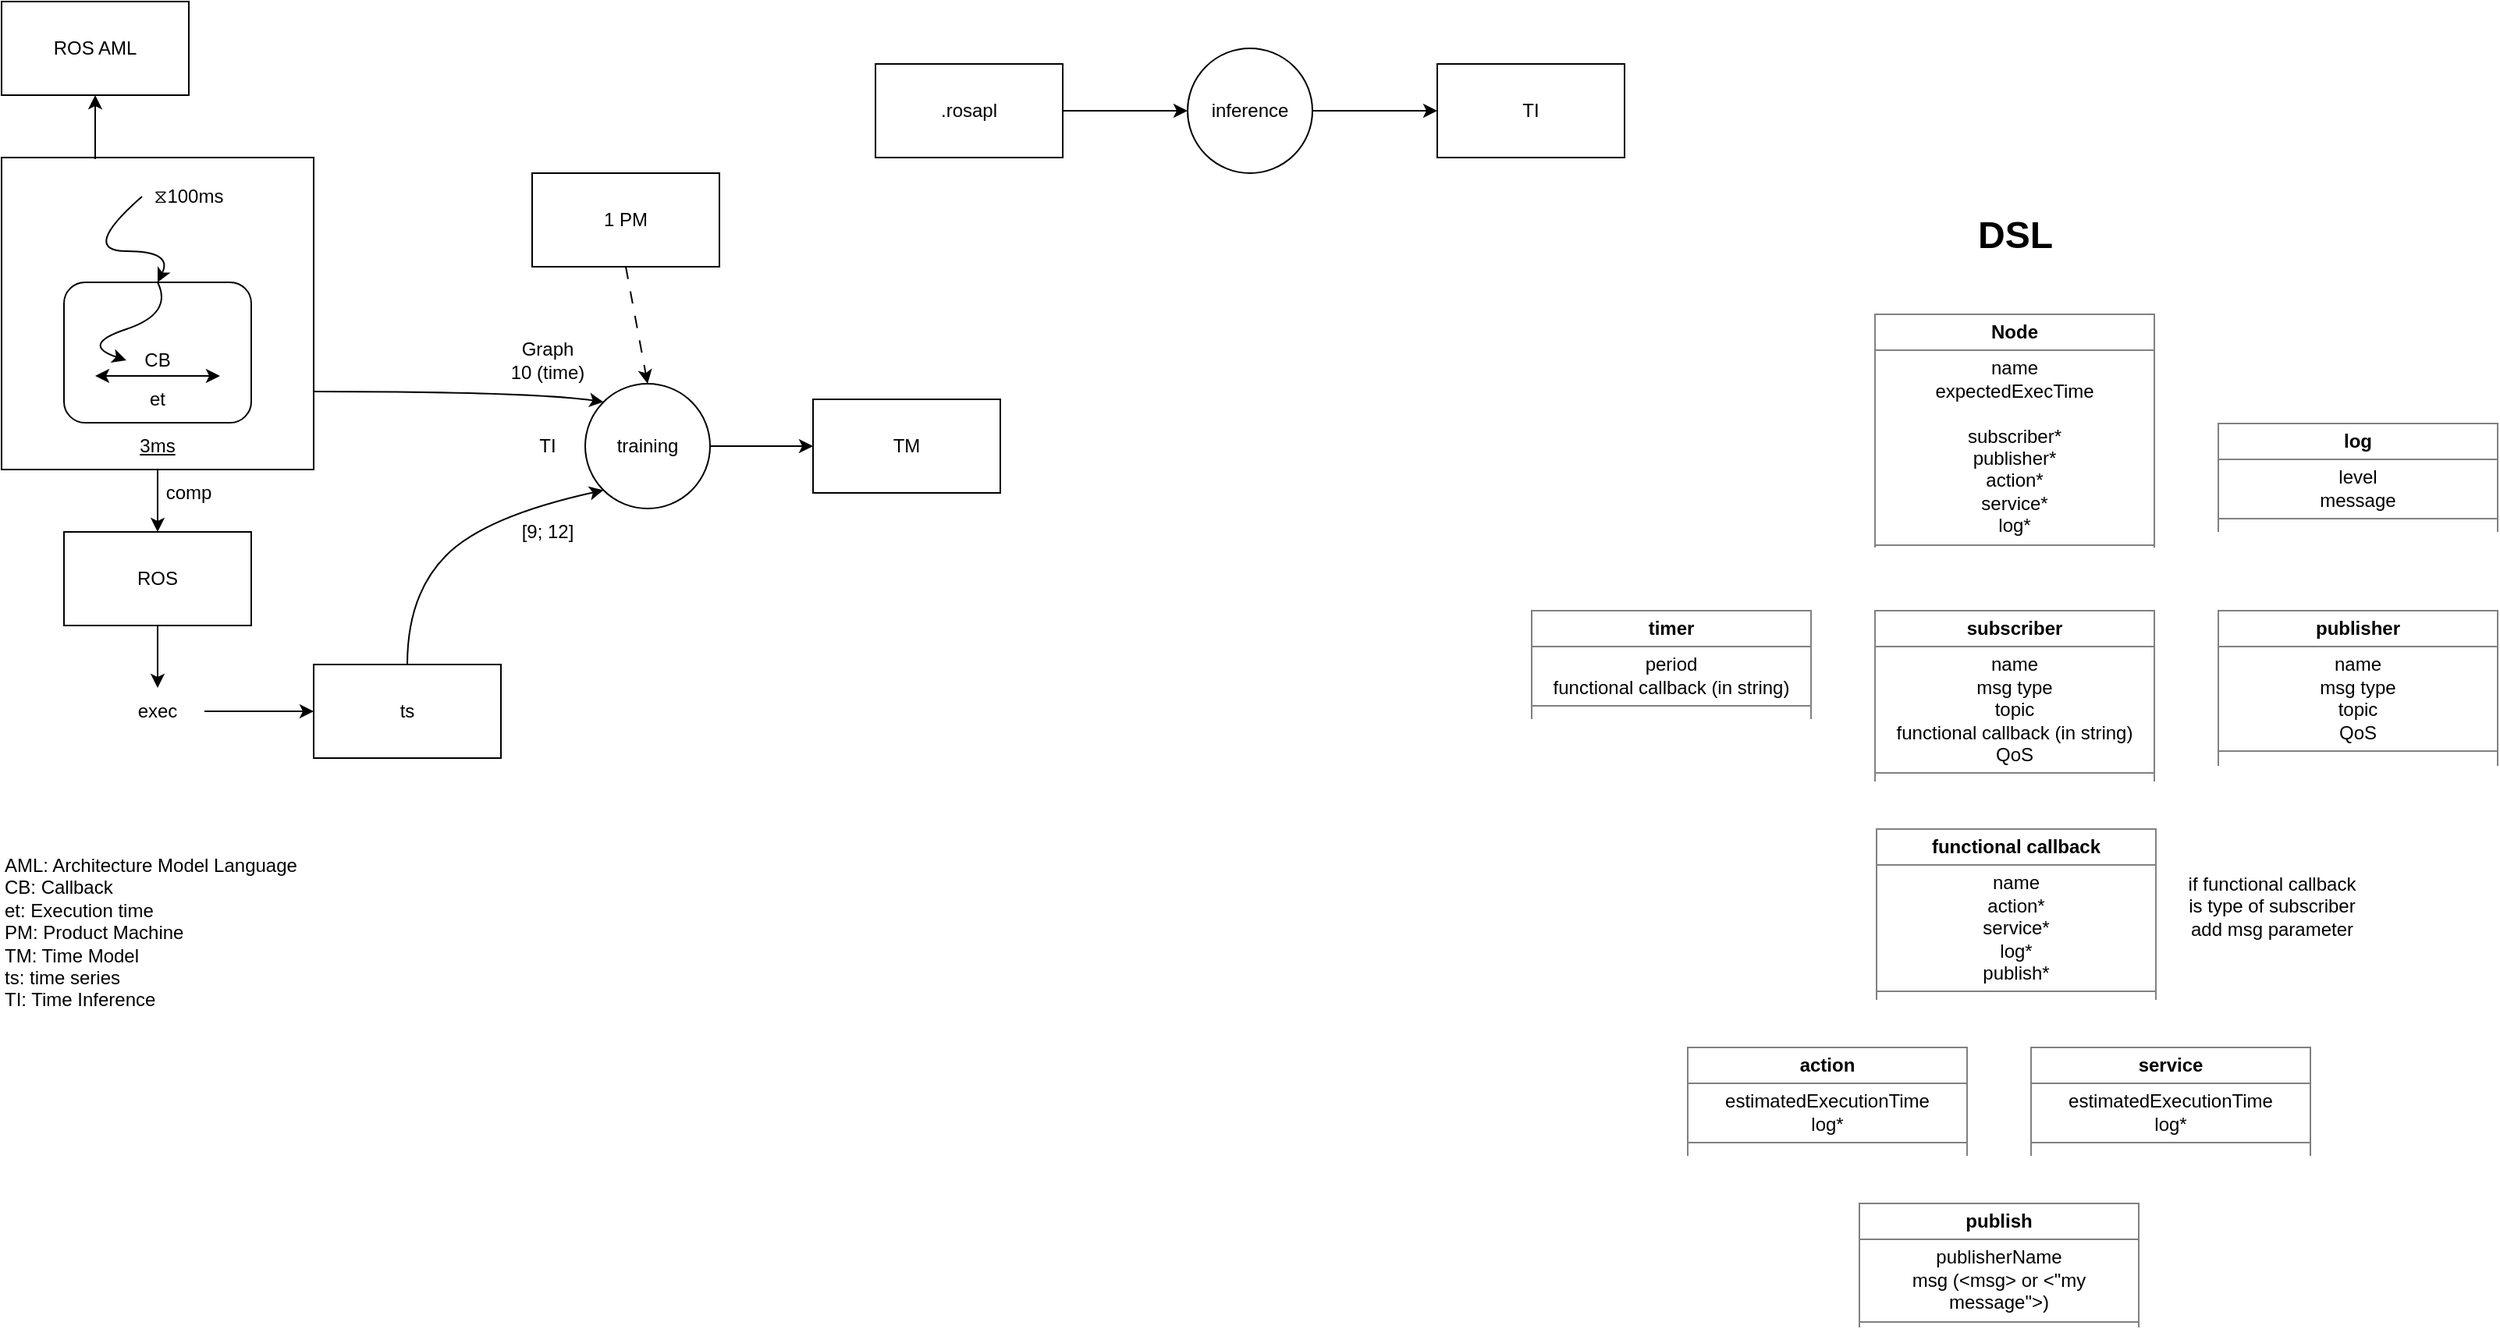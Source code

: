 <mxfile>
    <diagram name="Page-1" id="DDRg4PuIDq06wk-8_CIW">
        <mxGraphModel dx="847" dy="717" grid="1" gridSize="10" guides="1" tooltips="1" connect="1" arrows="1" fold="1" page="1" pageScale="1" pageWidth="827" pageHeight="1169" math="0" shadow="0">
            <root>
                <mxCell id="0"/>
                <mxCell id="1" parent="0"/>
                <mxCell id="DuPmBzLViahCLTAQXnIo-2" value="" style="rounded=0;whiteSpace=wrap;html=1;" parent="1" vertex="1">
                    <mxGeometry x="40" y="120" width="200" height="200" as="geometry"/>
                </mxCell>
                <mxCell id="DuPmBzLViahCLTAQXnIo-3" value="ROS AML" style="rounded=0;whiteSpace=wrap;html=1;" parent="1" vertex="1">
                    <mxGeometry x="40" y="20" width="120" height="60" as="geometry"/>
                </mxCell>
                <mxCell id="DuPmBzLViahCLTAQXnIo-4" value="" style="endArrow=classic;html=1;rounded=0;exitX=0.3;exitY=0.005;exitDx=0;exitDy=0;exitPerimeter=0;entryX=0.5;entryY=1;entryDx=0;entryDy=0;" parent="1" source="DuPmBzLViahCLTAQXnIo-2" target="DuPmBzLViahCLTAQXnIo-3" edge="1">
                    <mxGeometry width="50" height="50" relative="1" as="geometry">
                        <mxPoint x="210" y="100" as="sourcePoint"/>
                        <mxPoint x="260" y="50" as="targetPoint"/>
                    </mxGeometry>
                </mxCell>
                <mxCell id="DuPmBzLViahCLTAQXnIo-5" value="" style="rounded=1;whiteSpace=wrap;html=1;" parent="1" vertex="1">
                    <mxGeometry x="80" y="200" width="120" height="90" as="geometry"/>
                </mxCell>
                <mxCell id="DuPmBzLViahCLTAQXnIo-6" value="CB" style="text;html=1;align=center;verticalAlign=middle;whiteSpace=wrap;rounded=0;" parent="1" vertex="1">
                    <mxGeometry x="120" y="235" width="40" height="30" as="geometry"/>
                </mxCell>
                <mxCell id="DuPmBzLViahCLTAQXnIo-7" value="" style="curved=1;endArrow=classic;html=1;rounded=0;entryX=0.5;entryY=0;entryDx=0;entryDy=0;exitX=0;exitY=0.5;exitDx=0;exitDy=0;" parent="1" source="DuPmBzLViahCLTAQXnIo-12" target="DuPmBzLViahCLTAQXnIo-5" edge="1">
                    <mxGeometry width="50" height="50" relative="1" as="geometry">
                        <mxPoint x="460" y="210" as="sourcePoint"/>
                        <mxPoint x="260" y="80" as="targetPoint"/>
                        <Array as="points">
                            <mxPoint x="90" y="180"/>
                            <mxPoint x="150" y="180"/>
                        </Array>
                    </mxGeometry>
                </mxCell>
                <mxCell id="DuPmBzLViahCLTAQXnIo-9" value="" style="endArrow=classic;startArrow=classic;html=1;rounded=0;" parent="1" edge="1">
                    <mxGeometry width="50" height="50" relative="1" as="geometry">
                        <mxPoint x="100" y="260" as="sourcePoint"/>
                        <mxPoint x="180" y="260" as="targetPoint"/>
                    </mxGeometry>
                </mxCell>
                <mxCell id="DuPmBzLViahCLTAQXnIo-10" value="et" style="text;html=1;align=center;verticalAlign=middle;whiteSpace=wrap;rounded=0;" parent="1" vertex="1">
                    <mxGeometry x="110" y="260" width="60" height="30" as="geometry"/>
                </mxCell>
                <mxCell id="DuPmBzLViahCLTAQXnIo-11" value="" style="curved=1;endArrow=classic;html=1;rounded=0;exitX=0.5;exitY=0;exitDx=0;exitDy=0;entryX=0;entryY=0.5;entryDx=0;entryDy=0;" parent="1" source="DuPmBzLViahCLTAQXnIo-5" target="DuPmBzLViahCLTAQXnIo-6" edge="1">
                    <mxGeometry width="50" height="50" relative="1" as="geometry">
                        <mxPoint x="390" y="410" as="sourcePoint"/>
                        <mxPoint x="440" y="360" as="targetPoint"/>
                        <Array as="points">
                            <mxPoint x="150" y="220"/>
                            <mxPoint x="90" y="240"/>
                        </Array>
                    </mxGeometry>
                </mxCell>
                <mxCell id="DuPmBzLViahCLTAQXnIo-12" value="⧖100ms" style="text;html=1;align=center;verticalAlign=middle;whiteSpace=wrap;rounded=0;" parent="1" vertex="1">
                    <mxGeometry x="130" y="130" width="60" height="30" as="geometry"/>
                </mxCell>
                <mxCell id="DuPmBzLViahCLTAQXnIo-13" value="3ms" style="text;html=1;align=center;verticalAlign=middle;whiteSpace=wrap;rounded=0;fontStyle=4" parent="1" vertex="1">
                    <mxGeometry x="110" y="290" width="60" height="30" as="geometry"/>
                </mxCell>
                <mxCell id="DuPmBzLViahCLTAQXnIo-14" value="ROS" style="rounded=0;whiteSpace=wrap;html=1;" parent="1" vertex="1">
                    <mxGeometry x="80" y="360" width="120" height="60" as="geometry"/>
                </mxCell>
                <mxCell id="DuPmBzLViahCLTAQXnIo-15" value="" style="endArrow=classic;html=1;rounded=0;exitX=0.5;exitY=1;exitDx=0;exitDy=0;entryX=0.5;entryY=0;entryDx=0;entryDy=0;" parent="1" source="DuPmBzLViahCLTAQXnIo-13" target="DuPmBzLViahCLTAQXnIo-14" edge="1">
                    <mxGeometry width="50" height="50" relative="1" as="geometry">
                        <mxPoint x="250" y="470" as="sourcePoint"/>
                        <mxPoint x="300" y="420" as="targetPoint"/>
                    </mxGeometry>
                </mxCell>
                <mxCell id="DuPmBzLViahCLTAQXnIo-16" value="exec" style="text;html=1;align=center;verticalAlign=middle;whiteSpace=wrap;rounded=0;" parent="1" vertex="1">
                    <mxGeometry x="110" y="460" width="60" height="30" as="geometry"/>
                </mxCell>
                <mxCell id="DuPmBzLViahCLTAQXnIo-17" value="comp" style="text;html=1;align=center;verticalAlign=middle;whiteSpace=wrap;rounded=0;" parent="1" vertex="1">
                    <mxGeometry x="130" y="320" width="60" height="30" as="geometry"/>
                </mxCell>
                <mxCell id="DuPmBzLViahCLTAQXnIo-18" value="" style="endArrow=classic;html=1;rounded=0;exitX=0.5;exitY=1;exitDx=0;exitDy=0;entryX=0.5;entryY=0;entryDx=0;entryDy=0;" parent="1" source="DuPmBzLViahCLTAQXnIo-14" target="DuPmBzLViahCLTAQXnIo-16" edge="1">
                    <mxGeometry width="50" height="50" relative="1" as="geometry">
                        <mxPoint x="240" y="450" as="sourcePoint"/>
                        <mxPoint x="290" y="400" as="targetPoint"/>
                    </mxGeometry>
                </mxCell>
                <mxCell id="DuPmBzLViahCLTAQXnIo-19" value="ts" style="rounded=0;whiteSpace=wrap;html=1;" parent="1" vertex="1">
                    <mxGeometry x="240" y="445" width="120" height="60" as="geometry"/>
                </mxCell>
                <mxCell id="DuPmBzLViahCLTAQXnIo-20" value="" style="endArrow=classic;html=1;rounded=0;exitX=1;exitY=0.5;exitDx=0;exitDy=0;entryX=0;entryY=0.5;entryDx=0;entryDy=0;" parent="1" source="DuPmBzLViahCLTAQXnIo-16" target="DuPmBzLViahCLTAQXnIo-19" edge="1">
                    <mxGeometry width="50" height="50" relative="1" as="geometry">
                        <mxPoint x="190" y="590" as="sourcePoint"/>
                        <mxPoint x="240" y="540" as="targetPoint"/>
                    </mxGeometry>
                </mxCell>
                <mxCell id="DuPmBzLViahCLTAQXnIo-21" value="training" style="ellipse;whiteSpace=wrap;html=1;aspect=fixed;" parent="1" vertex="1">
                    <mxGeometry x="414" y="265" width="80" height="80" as="geometry"/>
                </mxCell>
                <mxCell id="DuPmBzLViahCLTAQXnIo-22" value="" style="curved=1;endArrow=classic;html=1;rounded=0;exitX=0.5;exitY=0;exitDx=0;exitDy=0;entryX=0;entryY=1;entryDx=0;entryDy=0;" parent="1" source="DuPmBzLViahCLTAQXnIo-19" target="DuPmBzLViahCLTAQXnIo-21" edge="1">
                    <mxGeometry width="50" height="50" relative="1" as="geometry">
                        <mxPoint x="380" y="430" as="sourcePoint"/>
                        <mxPoint x="430" y="380" as="targetPoint"/>
                        <Array as="points">
                            <mxPoint x="300" y="400"/>
                            <mxPoint x="350" y="350"/>
                        </Array>
                    </mxGeometry>
                </mxCell>
                <mxCell id="DuPmBzLViahCLTAQXnIo-23" value="" style="curved=1;endArrow=classic;html=1;rounded=0;exitX=1;exitY=0.75;exitDx=0;exitDy=0;entryX=0;entryY=0;entryDx=0;entryDy=0;" parent="1" source="DuPmBzLViahCLTAQXnIo-2" target="DuPmBzLViahCLTAQXnIo-21" edge="1">
                    <mxGeometry width="50" height="50" relative="1" as="geometry">
                        <mxPoint x="350" y="220" as="sourcePoint"/>
                        <mxPoint x="400" y="170" as="targetPoint"/>
                        <Array as="points">
                            <mxPoint x="380" y="270"/>
                        </Array>
                    </mxGeometry>
                </mxCell>
                <mxCell id="DuPmBzLViahCLTAQXnIo-24" value="TM" style="rounded=0;whiteSpace=wrap;html=1;" parent="1" vertex="1">
                    <mxGeometry x="560" y="275" width="120" height="60" as="geometry"/>
                </mxCell>
                <mxCell id="DuPmBzLViahCLTAQXnIo-25" value="" style="endArrow=classic;html=1;rounded=0;exitX=1;exitY=0.5;exitDx=0;exitDy=0;entryX=0;entryY=0.5;entryDx=0;entryDy=0;" parent="1" source="DuPmBzLViahCLTAQXnIo-21" target="DuPmBzLViahCLTAQXnIo-24" edge="1">
                    <mxGeometry width="50" height="50" relative="1" as="geometry">
                        <mxPoint x="570" y="400" as="sourcePoint"/>
                        <mxPoint x="620" y="350" as="targetPoint"/>
                    </mxGeometry>
                </mxCell>
                <mxCell id="DuPmBzLViahCLTAQXnIo-26" value="1 PM" style="rounded=0;whiteSpace=wrap;html=1;" parent="1" vertex="1">
                    <mxGeometry x="380" y="130" width="120" height="60" as="geometry"/>
                </mxCell>
                <mxCell id="DuPmBzLViahCLTAQXnIo-27" value="" style="endArrow=classic;html=1;rounded=0;exitX=0.5;exitY=1;exitDx=0;exitDy=0;entryX=0.5;entryY=0;entryDx=0;entryDy=0;dashed=1;dashPattern=8 8;" parent="1" source="DuPmBzLViahCLTAQXnIo-26" target="DuPmBzLViahCLTAQXnIo-21" edge="1">
                    <mxGeometry width="50" height="50" relative="1" as="geometry">
                        <mxPoint x="660" y="180" as="sourcePoint"/>
                        <mxPoint x="710" y="130" as="targetPoint"/>
                    </mxGeometry>
                </mxCell>
                <mxCell id="DuPmBzLViahCLTAQXnIo-28" value="TI" style="text;html=1;align=center;verticalAlign=middle;whiteSpace=wrap;rounded=0;" parent="1" vertex="1">
                    <mxGeometry x="360" y="290" width="60" height="30" as="geometry"/>
                </mxCell>
                <mxCell id="DuPmBzLViahCLTAQXnIo-29" value="[9; 12]" style="text;html=1;align=center;verticalAlign=middle;whiteSpace=wrap;rounded=0;" parent="1" vertex="1">
                    <mxGeometry x="360" y="345" width="60" height="30" as="geometry"/>
                </mxCell>
                <mxCell id="DuPmBzLViahCLTAQXnIo-30" value="&lt;div&gt;Graph&lt;/div&gt;&lt;div&gt;10 (time)&lt;/div&gt;" style="text;html=1;align=center;verticalAlign=middle;whiteSpace=wrap;rounded=0;" parent="1" vertex="1">
                    <mxGeometry x="360" y="235" width="60" height="30" as="geometry"/>
                </mxCell>
                <mxCell id="DuPmBzLViahCLTAQXnIo-31" style="edgeStyle=orthogonalEdgeStyle;rounded=0;orthogonalLoop=1;jettySize=auto;html=1;exitX=0.5;exitY=1;exitDx=0;exitDy=0;" parent="1" source="DuPmBzLViahCLTAQXnIo-29" target="DuPmBzLViahCLTAQXnIo-29" edge="1">
                    <mxGeometry relative="1" as="geometry"/>
                </mxCell>
                <mxCell id="DuPmBzLViahCLTAQXnIo-32" value=".rosapl" style="rounded=0;whiteSpace=wrap;html=1;" parent="1" vertex="1">
                    <mxGeometry x="600" y="60" width="120" height="60" as="geometry"/>
                </mxCell>
                <mxCell id="DuPmBzLViahCLTAQXnIo-33" value="inference" style="ellipse;whiteSpace=wrap;html=1;aspect=fixed;" parent="1" vertex="1">
                    <mxGeometry x="800" y="50" width="80" height="80" as="geometry"/>
                </mxCell>
                <mxCell id="DuPmBzLViahCLTAQXnIo-34" value="TI" style="rounded=0;whiteSpace=wrap;html=1;" parent="1" vertex="1">
                    <mxGeometry x="960" y="60" width="120" height="60" as="geometry"/>
                </mxCell>
                <mxCell id="DuPmBzLViahCLTAQXnIo-35" value="" style="endArrow=classic;html=1;rounded=0;exitX=1;exitY=0.5;exitDx=0;exitDy=0;entryX=0;entryY=0.5;entryDx=0;entryDy=0;" parent="1" source="DuPmBzLViahCLTAQXnIo-32" target="DuPmBzLViahCLTAQXnIo-33" edge="1">
                    <mxGeometry width="50" height="50" relative="1" as="geometry">
                        <mxPoint x="800" y="210" as="sourcePoint"/>
                        <mxPoint x="850" y="160" as="targetPoint"/>
                    </mxGeometry>
                </mxCell>
                <mxCell id="DuPmBzLViahCLTAQXnIo-36" value="" style="endArrow=classic;html=1;rounded=0;exitX=1;exitY=0.5;exitDx=0;exitDy=0;entryX=0;entryY=0.5;entryDx=0;entryDy=0;" parent="1" source="DuPmBzLViahCLTAQXnIo-33" target="DuPmBzLViahCLTAQXnIo-34" edge="1">
                    <mxGeometry width="50" height="50" relative="1" as="geometry">
                        <mxPoint x="940" y="210" as="sourcePoint"/>
                        <mxPoint x="990" y="160" as="targetPoint"/>
                    </mxGeometry>
                </mxCell>
                <mxCell id="DuPmBzLViahCLTAQXnIo-37" value="&lt;div&gt;AML: Architecture Model Language&lt;/div&gt;&lt;div&gt;CB: Callback&lt;/div&gt;&lt;div&gt;et: Execution time&lt;/div&gt;&lt;div&gt;PM: Product Machine&lt;/div&gt;&lt;div&gt;TM: Time Model&lt;/div&gt;&lt;div&gt;ts: time series&lt;/div&gt;&lt;div&gt;TI: Time Inference&lt;/div&gt;" style="text;html=1;align=left;verticalAlign=top;whiteSpace=wrap;rounded=0;" parent="1" vertex="1">
                    <mxGeometry x="40" y="560" width="420" height="170" as="geometry"/>
                </mxCell>
                <mxCell id="2" value="&lt;table border=&quot;1&quot; width=&quot;100%&quot; height=&quot;100%&quot; cellpadding=&quot;4&quot; style=&quot;width:100%;height:100%;border-collapse:collapse;&quot;&gt;&lt;tbody&gt;&lt;tr&gt;&lt;th align=&quot;center&quot;&gt;&lt;b&gt;Node&lt;/b&gt;&lt;/th&gt;&lt;/tr&gt;&lt;tr&gt;&lt;td align=&quot;center&quot;&gt;name&lt;br&gt;expectedExecTime&lt;br&gt;&lt;br&gt;subscriber*&lt;br&gt;publisher*&lt;br&gt;action*&lt;br&gt;service*&lt;br&gt;log*&lt;/td&gt;&lt;/tr&gt;&lt;tr&gt;&lt;td align=&quot;center&quot;&gt;&lt;br&gt;&lt;br&gt;&lt;/td&gt;&lt;/tr&gt;&lt;/tbody&gt;&lt;/table&gt;" style="text;html=1;whiteSpace=wrap;strokeColor=none;fillColor=none;overflow=fill;" vertex="1" parent="1">
                    <mxGeometry x="1240" y="220" width="180" height="150" as="geometry"/>
                </mxCell>
                <mxCell id="3" value="&lt;table border=&quot;1&quot; width=&quot;100%&quot; height=&quot;100%&quot; cellpadding=&quot;4&quot; style=&quot;width:100%;height:100%;border-collapse:collapse;&quot;&gt;&lt;tbody&gt;&lt;tr&gt;&lt;th align=&quot;center&quot;&gt;&lt;b&gt;log&lt;/b&gt;&lt;/th&gt;&lt;/tr&gt;&lt;tr&gt;&lt;td align=&quot;center&quot;&gt;level&lt;br&gt;message&lt;/td&gt;&lt;/tr&gt;&lt;tr&gt;&lt;td align=&quot;center&quot;&gt;&lt;br&gt;&lt;br&gt;&lt;/td&gt;&lt;/tr&gt;&lt;/tbody&gt;&lt;/table&gt;" style="text;html=1;whiteSpace=wrap;strokeColor=none;fillColor=none;overflow=fill;verticalAlign=top;" vertex="1" parent="1">
                    <mxGeometry x="1460" y="290" width="180" height="70" as="geometry"/>
                </mxCell>
                <mxCell id="4" value="&lt;table border=&quot;1&quot; width=&quot;100%&quot; height=&quot;100%&quot; cellpadding=&quot;4&quot; style=&quot;width:100%;height:100%;border-collapse:collapse;&quot;&gt;&lt;tbody&gt;&lt;tr&gt;&lt;th align=&quot;center&quot;&gt;subscriber&lt;/th&gt;&lt;/tr&gt;&lt;tr&gt;&lt;td align=&quot;center&quot;&gt;name&lt;br&gt;msg type&lt;br&gt;topic&lt;br&gt;functional callback (in string)&lt;br&gt;QoS&lt;/td&gt;&lt;/tr&gt;&lt;tr&gt;&lt;td align=&quot;center&quot;&gt;&lt;br&gt;&lt;br&gt;&lt;/td&gt;&lt;/tr&gt;&lt;/tbody&gt;&lt;/table&gt;" style="text;html=1;whiteSpace=wrap;strokeColor=none;fillColor=none;overflow=fill;verticalAlign=top;" vertex="1" parent="1">
                    <mxGeometry x="1240" y="410" width="180" height="110" as="geometry"/>
                </mxCell>
                <mxCell id="5" value="&lt;table border=&quot;1&quot; width=&quot;100%&quot; height=&quot;100%&quot; cellpadding=&quot;4&quot; style=&quot;width:100%;height:100%;border-collapse:collapse;&quot;&gt;&lt;tbody&gt;&lt;tr&gt;&lt;th align=&quot;center&quot;&gt;publisher&lt;/th&gt;&lt;/tr&gt;&lt;tr&gt;&lt;td align=&quot;center&quot;&gt;name&lt;br&gt;msg type&lt;br&gt;topic&lt;br&gt;QoS&lt;/td&gt;&lt;/tr&gt;&lt;tr&gt;&lt;td align=&quot;center&quot;&gt;&lt;br&gt;&lt;br&gt;&lt;/td&gt;&lt;/tr&gt;&lt;/tbody&gt;&lt;/table&gt;" style="text;html=1;whiteSpace=wrap;strokeColor=none;fillColor=none;overflow=fill;verticalAlign=top;" vertex="1" parent="1">
                    <mxGeometry x="1460" y="410" width="180" height="100" as="geometry"/>
                </mxCell>
                <mxCell id="6" value="&lt;table border=&quot;1&quot; width=&quot;100%&quot; height=&quot;100%&quot; cellpadding=&quot;4&quot; style=&quot;width:100%;height:100%;border-collapse:collapse;&quot;&gt;&lt;tbody&gt;&lt;tr&gt;&lt;th align=&quot;center&quot;&gt;functional callback&lt;/th&gt;&lt;/tr&gt;&lt;tr&gt;&lt;td align=&quot;center&quot;&gt;name&lt;br&gt;action*&lt;br&gt;service*&lt;br&gt;log*&lt;br&gt;publish*&lt;/td&gt;&lt;/tr&gt;&lt;tr&gt;&lt;td align=&quot;center&quot;&gt;&lt;br&gt;&lt;br&gt;&lt;/td&gt;&lt;/tr&gt;&lt;/tbody&gt;&lt;/table&gt;" style="text;html=1;whiteSpace=wrap;strokeColor=none;fillColor=none;overflow=fill;verticalAlign=top;" vertex="1" parent="1">
                    <mxGeometry x="1241" y="550" width="180" height="109.5" as="geometry"/>
                </mxCell>
                <mxCell id="7" value="&lt;table border=&quot;1&quot; width=&quot;100%&quot; height=&quot;100%&quot; cellpadding=&quot;4&quot; style=&quot;width:100%;height:100%;border-collapse:collapse;&quot;&gt;&lt;tbody&gt;&lt;tr&gt;&lt;th align=&quot;center&quot;&gt;publish&lt;/th&gt;&lt;/tr&gt;&lt;tr&gt;&lt;td align=&quot;center&quot;&gt;publisherName&lt;br&gt;msg (&amp;lt;msg&amp;gt; or &amp;lt;&quot;my message&quot;&amp;gt;)&lt;/td&gt;&lt;/tr&gt;&lt;tr&gt;&lt;td align=&quot;center&quot;&gt;&lt;br&gt;&lt;br&gt;&lt;/td&gt;&lt;/tr&gt;&lt;/tbody&gt;&lt;/table&gt;" style="text;html=1;whiteSpace=wrap;strokeColor=none;fillColor=none;overflow=fill;verticalAlign=top;" vertex="1" parent="1">
                    <mxGeometry x="1230" y="790" width="180" height="80" as="geometry"/>
                </mxCell>
                <mxCell id="8" value="&lt;table border=&quot;1&quot; width=&quot;100%&quot; height=&quot;100%&quot; cellpadding=&quot;4&quot; style=&quot;width:100%;height:100%;border-collapse:collapse;&quot;&gt;&lt;tbody&gt;&lt;tr&gt;&lt;th align=&quot;center&quot;&gt;action&lt;/th&gt;&lt;/tr&gt;&lt;tr&gt;&lt;td align=&quot;center&quot;&gt;estimatedExecutionTime&lt;br&gt;log*&lt;/td&gt;&lt;/tr&gt;&lt;tr&gt;&lt;td align=&quot;center&quot;&gt;&lt;br&gt;&lt;br&gt;&lt;/td&gt;&lt;/tr&gt;&lt;/tbody&gt;&lt;/table&gt;" style="text;html=1;whiteSpace=wrap;strokeColor=none;fillColor=none;overflow=fill;verticalAlign=top;" vertex="1" parent="1">
                    <mxGeometry x="1120" y="690" width="180" height="70" as="geometry"/>
                </mxCell>
                <mxCell id="9" value="&lt;table border=&quot;1&quot; width=&quot;100%&quot; height=&quot;100%&quot; cellpadding=&quot;4&quot; style=&quot;width:100%;height:100%;border-collapse:collapse;&quot;&gt;&lt;tbody&gt;&lt;tr&gt;&lt;th align=&quot;center&quot;&gt;service&lt;/th&gt;&lt;/tr&gt;&lt;tr&gt;&lt;td align=&quot;center&quot;&gt;estimatedExecutionTime&lt;br&gt;log*&lt;/td&gt;&lt;/tr&gt;&lt;tr&gt;&lt;td align=&quot;center&quot;&gt;&lt;br&gt;&lt;br&gt;&lt;/td&gt;&lt;/tr&gt;&lt;/tbody&gt;&lt;/table&gt;" style="text;html=1;whiteSpace=wrap;strokeColor=none;fillColor=none;overflow=fill;verticalAlign=top;" vertex="1" parent="1">
                    <mxGeometry x="1340" y="690" width="180" height="70" as="geometry"/>
                </mxCell>
                <mxCell id="10" value="&lt;table border=&quot;1&quot; width=&quot;100%&quot; height=&quot;100%&quot; cellpadding=&quot;4&quot; style=&quot;width:100%;height:100%;border-collapse:collapse;&quot;&gt;&lt;tbody&gt;&lt;tr&gt;&lt;th align=&quot;center&quot;&gt;timer&lt;/th&gt;&lt;/tr&gt;&lt;tr&gt;&lt;td align=&quot;center&quot;&gt;period&lt;br&gt;functional callback (in string)&lt;/td&gt;&lt;/tr&gt;&lt;tr&gt;&lt;td align=&quot;center&quot;&gt;&lt;br&gt;&lt;br&gt;&lt;/td&gt;&lt;/tr&gt;&lt;/tbody&gt;&lt;/table&gt;" style="text;html=1;whiteSpace=wrap;strokeColor=none;fillColor=none;overflow=fill;verticalAlign=top;" vertex="1" parent="1">
                    <mxGeometry x="1020" y="410" width="180" height="70" as="geometry"/>
                </mxCell>
                <mxCell id="11" value="DSL" style="text;strokeColor=none;fillColor=none;html=1;fontSize=24;fontStyle=1;verticalAlign=middle;align=center;" vertex="1" parent="1">
                    <mxGeometry x="1280" y="150" width="100" height="40" as="geometry"/>
                </mxCell>
                <mxCell id="12" value="if functional callback is type of subscriber add msg parameter" style="text;html=1;align=center;verticalAlign=middle;whiteSpace=wrap;rounded=0;" vertex="1" parent="1">
                    <mxGeometry x="1440" y="584.5" width="110" height="30" as="geometry"/>
                </mxCell>
            </root>
        </mxGraphModel>
    </diagram>
</mxfile>